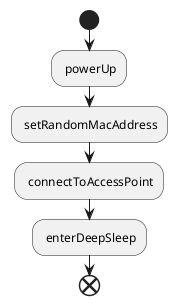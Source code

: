 @startuml
start

: powerUp;
: setRandomMacAddress;
: connectToAccessPoint;
: enterDeepSleep;

end
@enduml